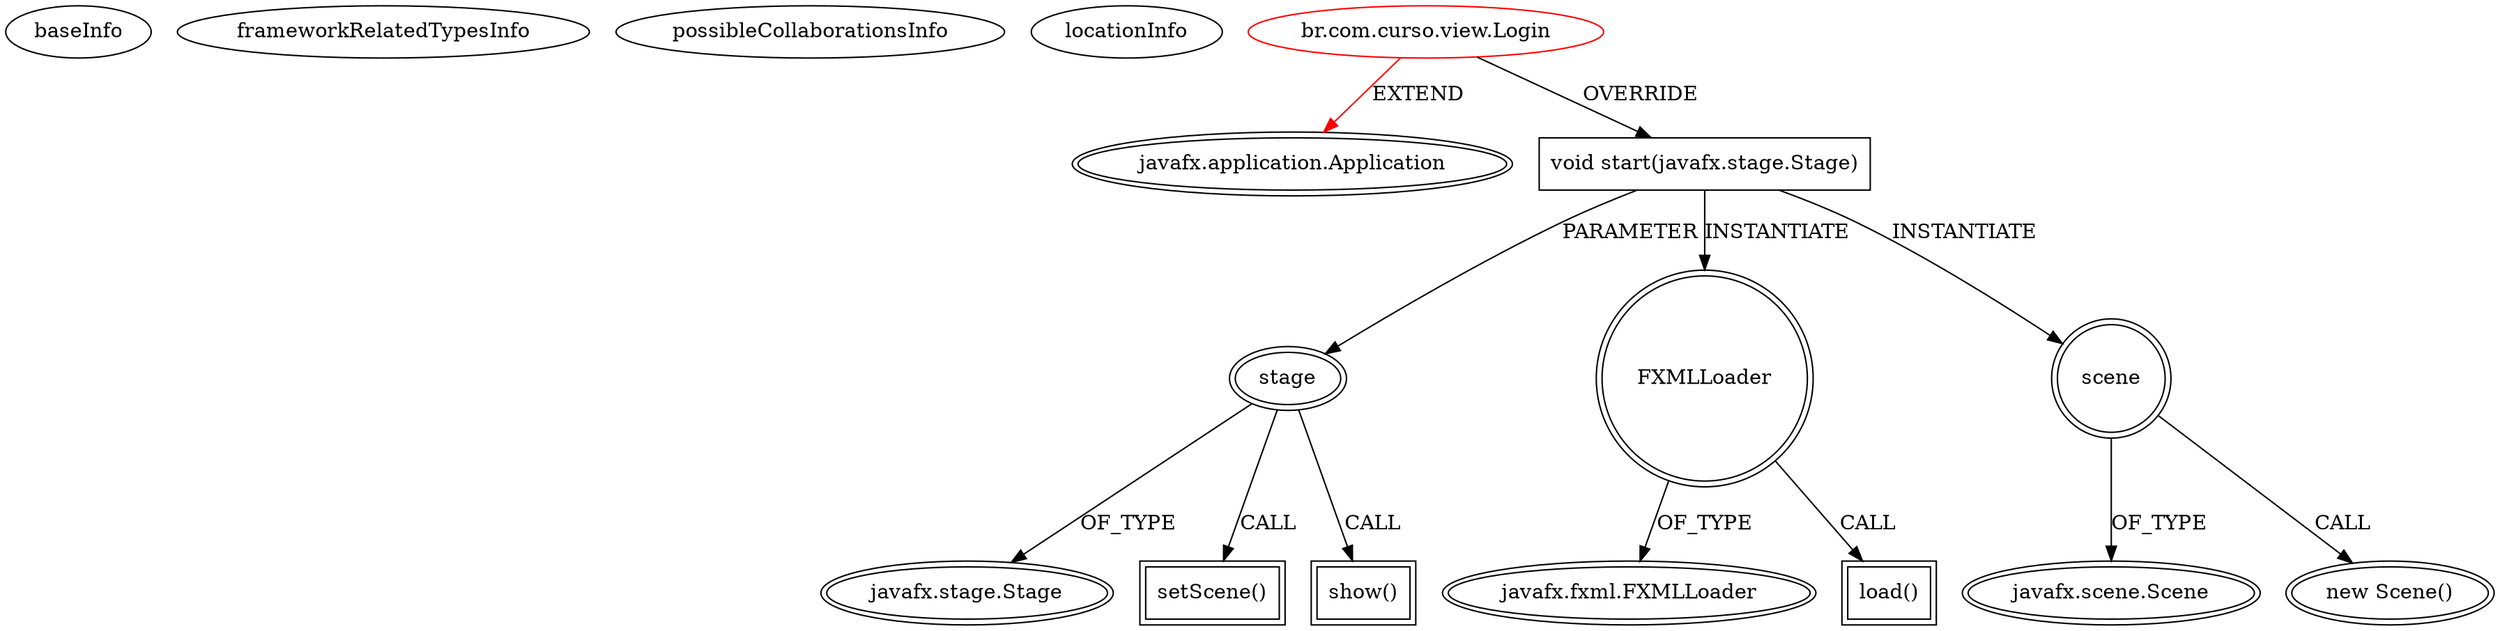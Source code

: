 digraph {
baseInfo[graphId=1090,category="extension_graph",isAnonymous=false,possibleRelation=false]
frameworkRelatedTypesInfo[0="javafx.application.Application"]
possibleCollaborationsInfo[]
locationInfo[projectName="PedroAlves1-Sistema-Escolar-FX",filePath="/PedroAlves1-Sistema-Escolar-FX/Sistema-Escolar-FX-master/src/br/com/curso/view/Login.java",contextSignature="Login",graphId="1090"]
0[label="br.com.curso.view.Login",vertexType="ROOT_CLIENT_CLASS_DECLARATION",isFrameworkType=false,color=red]
1[label="javafx.application.Application",vertexType="FRAMEWORK_CLASS_TYPE",isFrameworkType=true,peripheries=2]
2[label="void start(javafx.stage.Stage)",vertexType="OVERRIDING_METHOD_DECLARATION",isFrameworkType=false,shape=box]
3[label="stage",vertexType="PARAMETER_DECLARATION",isFrameworkType=true,peripheries=2]
4[label="javafx.stage.Stage",vertexType="FRAMEWORK_CLASS_TYPE",isFrameworkType=true,peripheries=2]
5[label="FXMLLoader",vertexType="VARIABLE_EXPRESION",isFrameworkType=true,peripheries=2,shape=circle]
7[label="javafx.fxml.FXMLLoader",vertexType="FRAMEWORK_CLASS_TYPE",isFrameworkType=true,peripheries=2]
6[label="load()",vertexType="INSIDE_CALL",isFrameworkType=true,peripheries=2,shape=box]
9[label="scene",vertexType="VARIABLE_EXPRESION",isFrameworkType=true,peripheries=2,shape=circle]
10[label="javafx.scene.Scene",vertexType="FRAMEWORK_CLASS_TYPE",isFrameworkType=true,peripheries=2]
8[label="new Scene()",vertexType="CONSTRUCTOR_CALL",isFrameworkType=true,peripheries=2]
12[label="setScene()",vertexType="INSIDE_CALL",isFrameworkType=true,peripheries=2,shape=box]
14[label="show()",vertexType="INSIDE_CALL",isFrameworkType=true,peripheries=2,shape=box]
0->1[label="EXTEND",color=red]
0->2[label="OVERRIDE"]
3->4[label="OF_TYPE"]
2->3[label="PARAMETER"]
2->5[label="INSTANTIATE"]
5->7[label="OF_TYPE"]
5->6[label="CALL"]
2->9[label="INSTANTIATE"]
9->10[label="OF_TYPE"]
9->8[label="CALL"]
3->12[label="CALL"]
3->14[label="CALL"]
}
